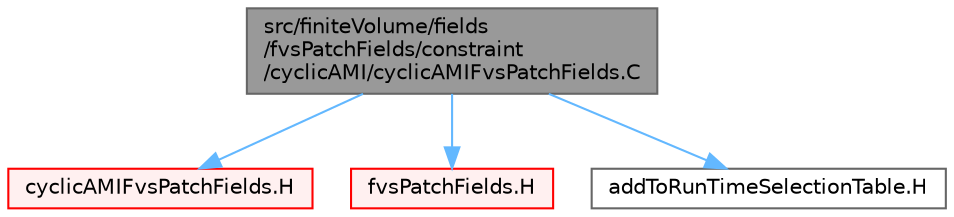 digraph "src/finiteVolume/fields/fvsPatchFields/constraint/cyclicAMI/cyclicAMIFvsPatchFields.C"
{
 // LATEX_PDF_SIZE
  bgcolor="transparent";
  edge [fontname=Helvetica,fontsize=10,labelfontname=Helvetica,labelfontsize=10];
  node [fontname=Helvetica,fontsize=10,shape=box,height=0.2,width=0.4];
  Node1 [id="Node000001",label="src/finiteVolume/fields\l/fvsPatchFields/constraint\l/cyclicAMI/cyclicAMIFvsPatchFields.C",height=0.2,width=0.4,color="gray40", fillcolor="grey60", style="filled", fontcolor="black",tooltip=" "];
  Node1 -> Node2 [id="edge1_Node000001_Node000002",color="steelblue1",style="solid",tooltip=" "];
  Node2 [id="Node000002",label="cyclicAMIFvsPatchFields.H",height=0.2,width=0.4,color="red", fillcolor="#FFF0F0", style="filled",URL="$cyclicAMIFvsPatchFields_8H.html",tooltip=" "];
  Node1 -> Node341 [id="edge2_Node000001_Node000341",color="steelblue1",style="solid",tooltip=" "];
  Node341 [id="Node000341",label="fvsPatchFields.H",height=0.2,width=0.4,color="red", fillcolor="#FFF0F0", style="filled",URL="$fvsPatchFields_8H.html",tooltip=" "];
  Node1 -> Node343 [id="edge3_Node000001_Node000343",color="steelblue1",style="solid",tooltip=" "];
  Node343 [id="Node000343",label="addToRunTimeSelectionTable.H",height=0.2,width=0.4,color="grey40", fillcolor="white", style="filled",URL="$addToRunTimeSelectionTable_8H.html",tooltip="Macros for easy insertion into run-time selection tables."];
}
